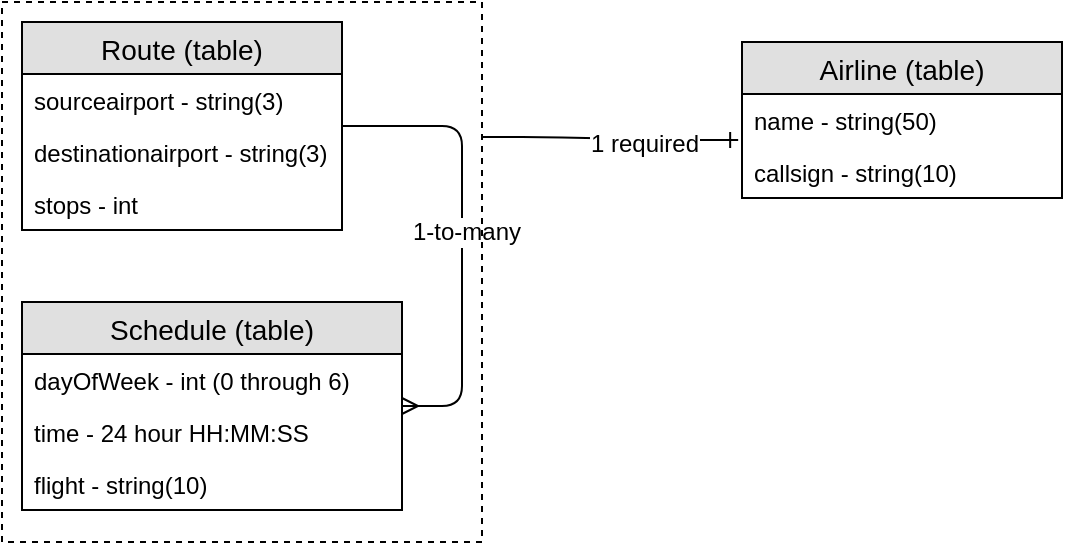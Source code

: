 <mxfile version="12.1.3" type="device" pages="1"><diagram id="NyN91tQQvbPSabSYxSqB" name="Page-1"><mxGraphModel dx="1408" dy="815" grid="1" gridSize="10" guides="1" tooltips="1" connect="1" arrows="1" fold="1" page="1" pageScale="1" pageWidth="850" pageHeight="1100" math="0" shadow="0"><root><mxCell id="0"/><mxCell id="1" parent="0"/><mxCell id="R8sjfgSG4dGrFJHBuSi_-1" value="Route (table)" style="swimlane;fontStyle=0;childLayout=stackLayout;horizontal=1;startSize=26;fillColor=#e0e0e0;horizontalStack=0;resizeParent=1;resizeParentMax=0;resizeLast=0;collapsible=1;marginBottom=0;swimlaneFillColor=#ffffff;align=center;fontSize=14;" parent="1" vertex="1"><mxGeometry x="20" y="20" width="160" height="104" as="geometry"/></mxCell><mxCell id="R8sjfgSG4dGrFJHBuSi_-2" value="sourceairport - string(3)" style="text;strokeColor=none;fillColor=none;spacingLeft=4;spacingRight=4;overflow=hidden;rotatable=0;points=[[0,0.5],[1,0.5]];portConstraint=eastwest;fontSize=12;" parent="R8sjfgSG4dGrFJHBuSi_-1" vertex="1"><mxGeometry y="26" width="160" height="26" as="geometry"/></mxCell><mxCell id="R8sjfgSG4dGrFJHBuSi_-3" value="destinationairport - string(3)" style="text;strokeColor=none;fillColor=none;spacingLeft=4;spacingRight=4;overflow=hidden;rotatable=0;points=[[0,0.5],[1,0.5]];portConstraint=eastwest;fontSize=12;" parent="R8sjfgSG4dGrFJHBuSi_-1" vertex="1"><mxGeometry y="52" width="160" height="26" as="geometry"/></mxCell><mxCell id="R8sjfgSG4dGrFJHBuSi_-4" value="stops - int" style="text;strokeColor=none;fillColor=none;spacingLeft=4;spacingRight=4;overflow=hidden;rotatable=0;points=[[0,0.5],[1,0.5]];portConstraint=eastwest;fontSize=12;" parent="R8sjfgSG4dGrFJHBuSi_-1" vertex="1"><mxGeometry y="78" width="160" height="26" as="geometry"/></mxCell><mxCell id="R8sjfgSG4dGrFJHBuSi_-5" value="Airline (table)" style="swimlane;fontStyle=0;childLayout=stackLayout;horizontal=1;startSize=26;fillColor=#e0e0e0;horizontalStack=0;resizeParent=1;resizeParentMax=0;resizeLast=0;collapsible=1;marginBottom=0;swimlaneFillColor=#ffffff;align=center;fontSize=14;" parent="1" vertex="1"><mxGeometry x="380" y="30" width="160" height="78" as="geometry"/></mxCell><mxCell id="R8sjfgSG4dGrFJHBuSi_-6" value="name - string(50)" style="text;strokeColor=none;fillColor=none;spacingLeft=4;spacingRight=4;overflow=hidden;rotatable=0;points=[[0,0.5],[1,0.5]];portConstraint=eastwest;fontSize=12;" parent="R8sjfgSG4dGrFJHBuSi_-5" vertex="1"><mxGeometry y="26" width="160" height="26" as="geometry"/></mxCell><mxCell id="R8sjfgSG4dGrFJHBuSi_-7" value="callsign - string(10)" style="text;strokeColor=none;fillColor=none;spacingLeft=4;spacingRight=4;overflow=hidden;rotatable=0;points=[[0,0.5],[1,0.5]];portConstraint=eastwest;fontSize=12;" parent="R8sjfgSG4dGrFJHBuSi_-5" vertex="1"><mxGeometry y="52" width="160" height="26" as="geometry"/></mxCell><mxCell id="R8sjfgSG4dGrFJHBuSi_-10" value="" style="edgeStyle=entityRelationEdgeStyle;fontSize=12;html=1;endArrow=ERone;endFill=1;entryX=-0.012;entryY=-0.115;entryDx=0;entryDy=0;entryPerimeter=0;exitX=1;exitY=0.25;exitDx=0;exitDy=0;" parent="1" source="R8sjfgSG4dGrFJHBuSi_-25" target="R8sjfgSG4dGrFJHBuSi_-7" edge="1"><mxGeometry width="100" height="100" relative="1" as="geometry"><mxPoint x="260" y="69" as="sourcePoint"/><mxPoint x="120" y="150" as="targetPoint"/></mxGeometry></mxCell><mxCell id="R8sjfgSG4dGrFJHBuSi_-20" value="1 required" style="text;html=1;resizable=0;points=[];align=center;verticalAlign=middle;labelBackgroundColor=#ffffff;" parent="R8sjfgSG4dGrFJHBuSi_-10" vertex="1" connectable="0"><mxGeometry x="0.264" y="-2" relative="1" as="geometry"><mxPoint as="offset"/></mxGeometry></mxCell><mxCell id="R8sjfgSG4dGrFJHBuSi_-11" value="Schedule (table)" style="swimlane;fontStyle=0;childLayout=stackLayout;horizontal=1;startSize=26;fillColor=#e0e0e0;horizontalStack=0;resizeParent=1;resizeParentMax=0;resizeLast=0;collapsible=1;marginBottom=0;swimlaneFillColor=#ffffff;align=center;fontSize=14;" parent="1" vertex="1"><mxGeometry x="20" y="160" width="190" height="104" as="geometry"/></mxCell><mxCell id="R8sjfgSG4dGrFJHBuSi_-12" value="dayOfWeek - int (0 through 6)" style="text;strokeColor=none;fillColor=none;spacingLeft=4;spacingRight=4;overflow=hidden;rotatable=0;points=[[0,0.5],[1,0.5]];portConstraint=eastwest;fontSize=12;" parent="R8sjfgSG4dGrFJHBuSi_-11" vertex="1"><mxGeometry y="26" width="190" height="26" as="geometry"/></mxCell><mxCell id="R8sjfgSG4dGrFJHBuSi_-13" value="time - 24 hour HH:MM:SS" style="text;strokeColor=none;fillColor=none;spacingLeft=4;spacingRight=4;overflow=hidden;rotatable=0;points=[[0,0.5],[1,0.5]];portConstraint=eastwest;fontSize=12;" parent="R8sjfgSG4dGrFJHBuSi_-11" vertex="1"><mxGeometry y="52" width="190" height="26" as="geometry"/></mxCell><mxCell id="R8sjfgSG4dGrFJHBuSi_-14" value="flight - string(10)" style="text;strokeColor=none;fillColor=none;spacingLeft=4;spacingRight=4;overflow=hidden;rotatable=0;points=[[0,0.5],[1,0.5]];portConstraint=eastwest;fontSize=12;" parent="R8sjfgSG4dGrFJHBuSi_-11" vertex="1"><mxGeometry y="78" width="190" height="26" as="geometry"/></mxCell><mxCell id="R8sjfgSG4dGrFJHBuSi_-17" value="" style="edgeStyle=entityRelationEdgeStyle;fontSize=12;html=1;endArrow=ERmany;" parent="1" source="R8sjfgSG4dGrFJHBuSi_-1" target="R8sjfgSG4dGrFJHBuSi_-11" edge="1"><mxGeometry width="100" height="100" relative="1" as="geometry"><mxPoint x="20" y="390" as="sourcePoint"/><mxPoint x="120" y="290" as="targetPoint"/></mxGeometry></mxCell><mxCell id="R8sjfgSG4dGrFJHBuSi_-18" value="1-to-many" style="text;html=1;resizable=0;points=[];align=center;verticalAlign=middle;labelBackgroundColor=#ffffff;" parent="R8sjfgSG4dGrFJHBuSi_-17" vertex="1" connectable="0"><mxGeometry x="-0.016" y="2" relative="1" as="geometry"><mxPoint as="offset"/></mxGeometry></mxCell><mxCell id="R8sjfgSG4dGrFJHBuSi_-25" value="" style="rounded=0;whiteSpace=wrap;html=1;fillColor=none;dashed=1;" parent="1" vertex="1"><mxGeometry x="10" y="10" width="240" height="270" as="geometry"/></mxCell></root></mxGraphModel></diagram></mxfile>